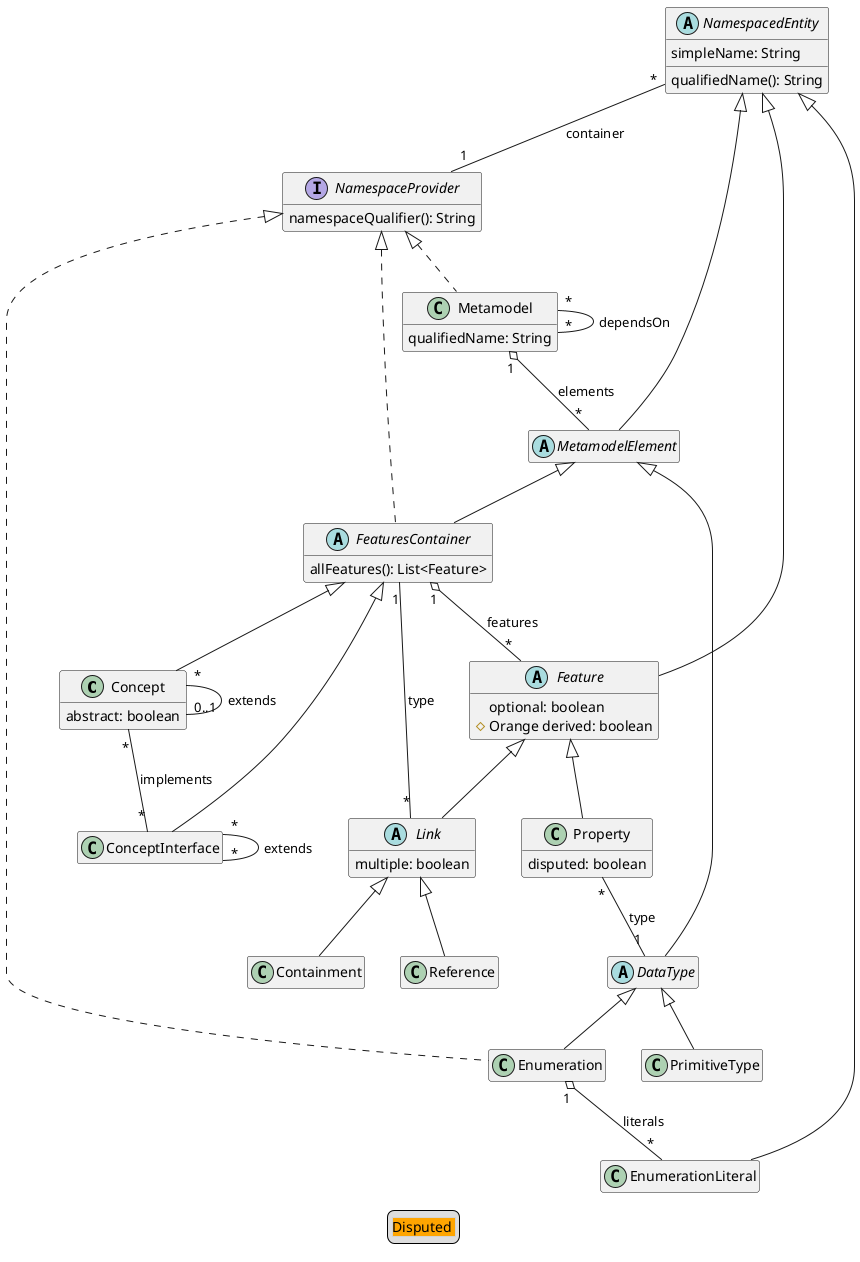 @startuml
hide empty members

' qualified name: "LIonCore.M3"


class Concept extends FeaturesContainer {
  abstract: boolean
}

class ConceptInterface extends FeaturesContainer

class Containment extends Link

abstract class DataType extends MetamodelElement

class Enumeration extends DataType implements NamespaceProvider

class EnumerationLiteral extends NamespacedEntity

abstract class Feature extends NamespacedEntity {
  optional: boolean
  #Orange derived: boolean
}

abstract class FeaturesContainer extends MetamodelElement implements NamespaceProvider {
  allFeatures(): List<Feature>
}

' primitive type: "JSON"

abstract class Link extends Feature {
  multiple: boolean
}

class Metamodel implements NamespaceProvider {
  qualifiedName: String
}

abstract class MetamodelElement extends NamespacedEntity

interface NamespaceProvider {
  namespaceQualifier(): String
}

abstract class NamespacedEntity {
  simpleName: String
  qualifiedName(): String
}

class PrimitiveType extends DataType

class Property extends Feature {
  disputed: boolean
}

class Reference extends Link

' primitive type: "String"

' primitive type: "boolean"

' primitive type: "int"



' relations:

Concept "*" -- "0..1" Concept: extends
Concept "*" -- "*" ConceptInterface: implements
ConceptInterface "*" -- "*" ConceptInterface: extends


Enumeration "1" o-- "*" EnumerationLiteral: literals


FeaturesContainer "1" o-- "*" Feature: features

Link "*" -- "1" FeaturesContainer: type
Metamodel "1" o-- "*" MetamodelElement: elements
Metamodel "*" -- "*" Metamodel: dependsOn


NamespacedEntity "*" -- "1" NamespaceProvider: container

Property "*" -- "1" DataType: type





legend
  <#LightGray,#LightGray>| <#Orange>Disputed |
end legend
@enduml
